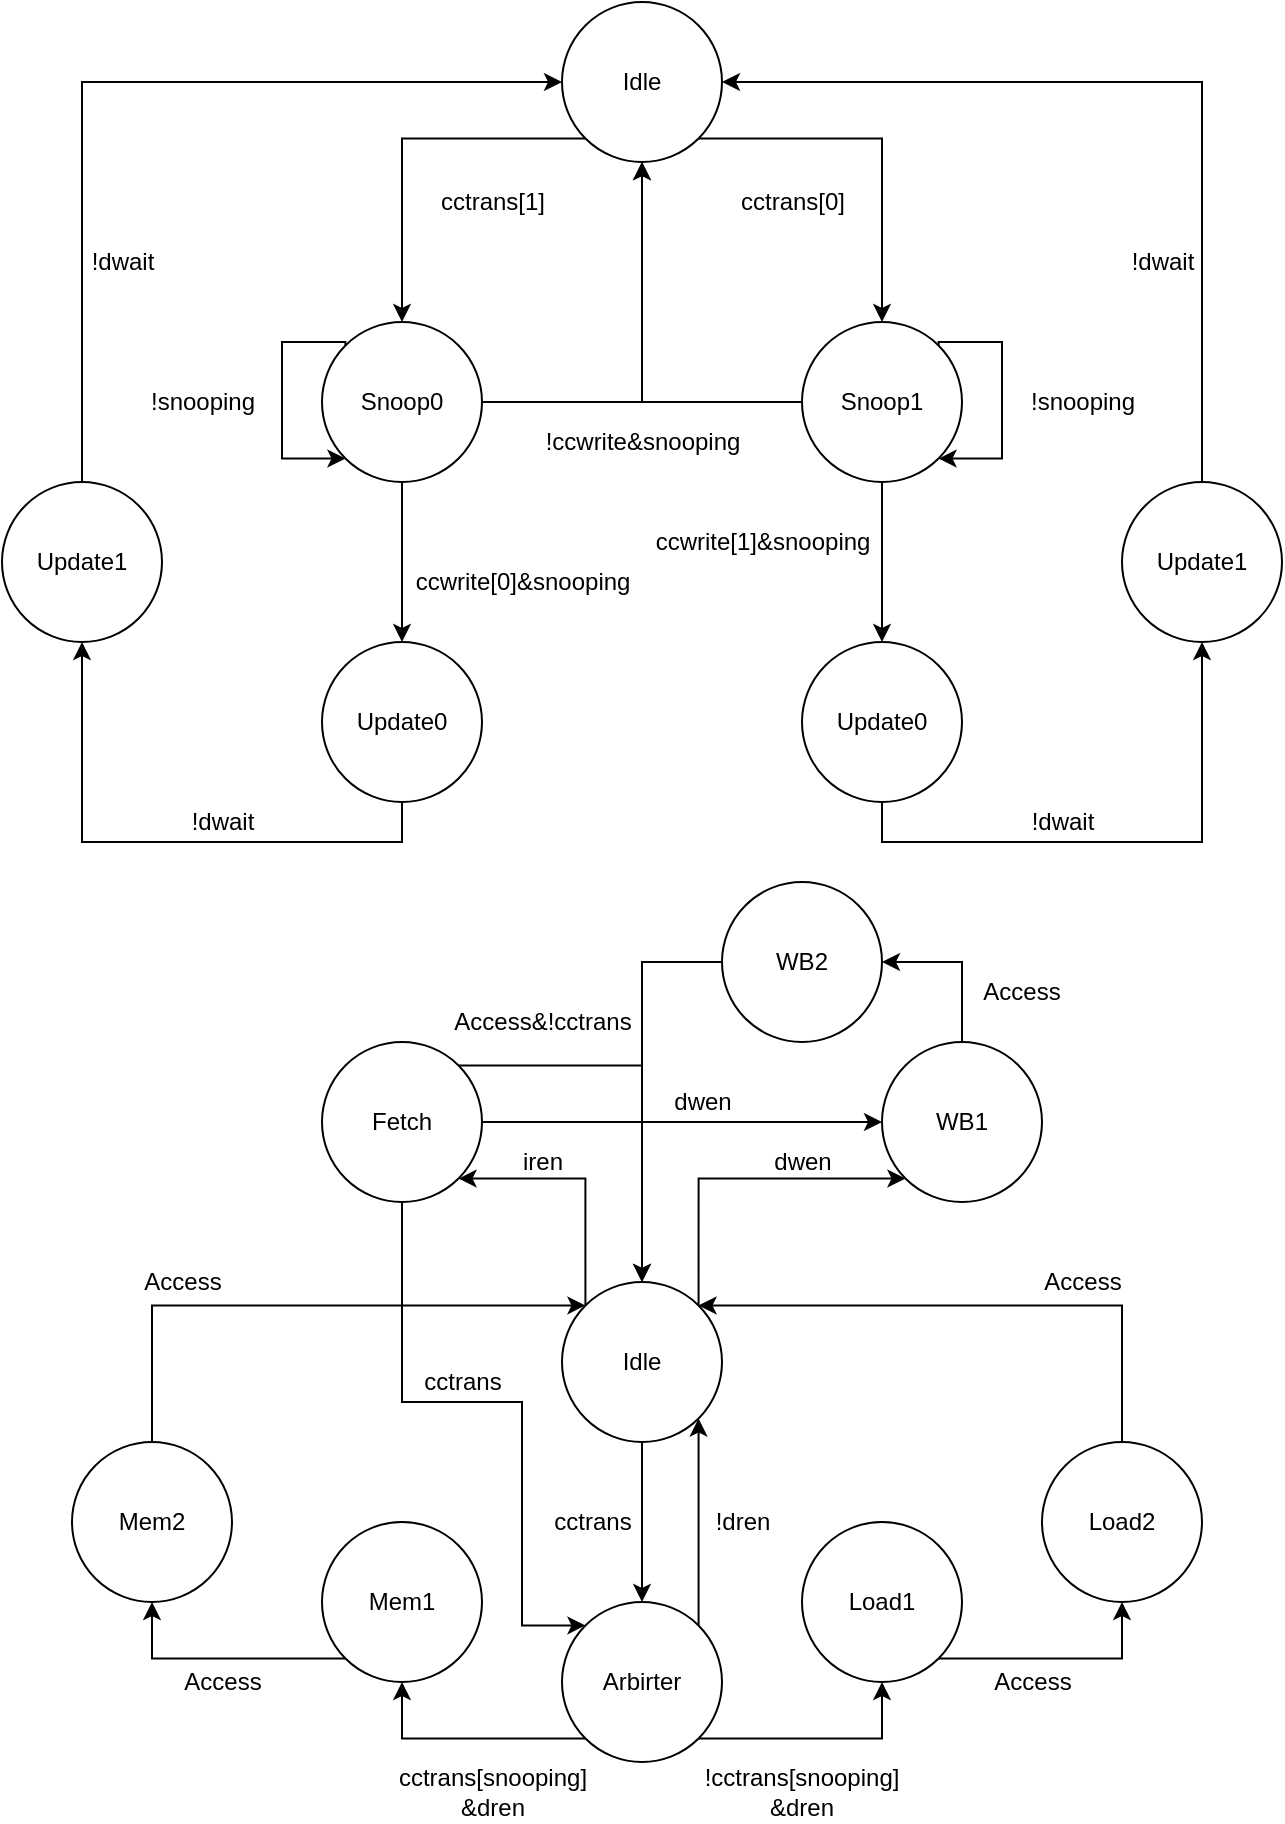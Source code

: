 <mxfile version="17.2.6" type="github" pages="3">
  <diagram id="8jjxDWWBWf0d7ai7I2Dl" name="Page-1">
    <mxGraphModel dx="1038" dy="634" grid="1" gridSize="10" guides="1" tooltips="1" connect="1" arrows="1" fold="1" page="1" pageScale="1" pageWidth="850" pageHeight="1100" math="0" shadow="0">
      <root>
        <mxCell id="0" />
        <mxCell id="1" parent="0" />
        <mxCell id="bhfGCaR0_jflt4qu3ea9-15" style="edgeStyle=orthogonalEdgeStyle;rounded=0;orthogonalLoop=1;jettySize=auto;html=1;exitX=0;exitY=1;exitDx=0;exitDy=0;" parent="1" source="bhfGCaR0_jflt4qu3ea9-3" target="bhfGCaR0_jflt4qu3ea9-4" edge="1">
          <mxGeometry relative="1" as="geometry" />
        </mxCell>
        <mxCell id="bhfGCaR0_jflt4qu3ea9-16" style="edgeStyle=orthogonalEdgeStyle;rounded=0;orthogonalLoop=1;jettySize=auto;html=1;exitX=1;exitY=1;exitDx=0;exitDy=0;entryX=0.5;entryY=0;entryDx=0;entryDy=0;" parent="1" source="bhfGCaR0_jflt4qu3ea9-3" target="bhfGCaR0_jflt4qu3ea9-5" edge="1">
          <mxGeometry relative="1" as="geometry" />
        </mxCell>
        <mxCell id="bhfGCaR0_jflt4qu3ea9-3" value="Idle" style="ellipse;whiteSpace=wrap;html=1;aspect=fixed;" parent="1" vertex="1">
          <mxGeometry x="360" y="120" width="80" height="80" as="geometry" />
        </mxCell>
        <mxCell id="bhfGCaR0_jflt4qu3ea9-8" style="edgeStyle=orthogonalEdgeStyle;rounded=0;orthogonalLoop=1;jettySize=auto;html=1;exitX=0.5;exitY=1;exitDx=0;exitDy=0;entryX=0.5;entryY=0;entryDx=0;entryDy=0;" parent="1" source="bhfGCaR0_jflt4qu3ea9-4" target="bhfGCaR0_jflt4qu3ea9-6" edge="1">
          <mxGeometry relative="1" as="geometry" />
        </mxCell>
        <mxCell id="bhfGCaR0_jflt4qu3ea9-17" style="edgeStyle=orthogonalEdgeStyle;rounded=0;orthogonalLoop=1;jettySize=auto;html=1;exitX=1;exitY=0.5;exitDx=0;exitDy=0;entryX=0.5;entryY=1;entryDx=0;entryDy=0;" parent="1" source="bhfGCaR0_jflt4qu3ea9-4" target="bhfGCaR0_jflt4qu3ea9-3" edge="1">
          <mxGeometry relative="1" as="geometry" />
        </mxCell>
        <mxCell id="bhfGCaR0_jflt4qu3ea9-4" value="Snoop0" style="ellipse;whiteSpace=wrap;html=1;aspect=fixed;" parent="1" vertex="1">
          <mxGeometry x="240" y="280" width="80" height="80" as="geometry" />
        </mxCell>
        <mxCell id="bhfGCaR0_jflt4qu3ea9-9" style="edgeStyle=orthogonalEdgeStyle;rounded=0;orthogonalLoop=1;jettySize=auto;html=1;exitX=0.5;exitY=1;exitDx=0;exitDy=0;entryX=0.5;entryY=0;entryDx=0;entryDy=0;" parent="1" source="bhfGCaR0_jflt4qu3ea9-5" target="bhfGCaR0_jflt4qu3ea9-7" edge="1">
          <mxGeometry relative="1" as="geometry" />
        </mxCell>
        <mxCell id="bhfGCaR0_jflt4qu3ea9-18" style="edgeStyle=orthogonalEdgeStyle;rounded=0;orthogonalLoop=1;jettySize=auto;html=1;exitX=0;exitY=0.5;exitDx=0;exitDy=0;entryX=0.5;entryY=1;entryDx=0;entryDy=0;" parent="1" source="bhfGCaR0_jflt4qu3ea9-5" target="bhfGCaR0_jflt4qu3ea9-3" edge="1">
          <mxGeometry relative="1" as="geometry" />
        </mxCell>
        <mxCell id="bhfGCaR0_jflt4qu3ea9-5" value="Snoop1" style="ellipse;whiteSpace=wrap;html=1;aspect=fixed;" parent="1" vertex="1">
          <mxGeometry x="480" y="280" width="80" height="80" as="geometry" />
        </mxCell>
        <mxCell id="bhfGCaR0_jflt4qu3ea9-12" style="edgeStyle=orthogonalEdgeStyle;rounded=0;orthogonalLoop=1;jettySize=auto;html=1;exitX=0.5;exitY=1;exitDx=0;exitDy=0;entryX=0.5;entryY=1;entryDx=0;entryDy=0;" parent="1" source="bhfGCaR0_jflt4qu3ea9-6" target="bhfGCaR0_jflt4qu3ea9-10" edge="1">
          <mxGeometry relative="1" as="geometry" />
        </mxCell>
        <mxCell id="bhfGCaR0_jflt4qu3ea9-6" value="Update0" style="ellipse;whiteSpace=wrap;html=1;aspect=fixed;" parent="1" vertex="1">
          <mxGeometry x="240" y="440" width="80" height="80" as="geometry" />
        </mxCell>
        <mxCell id="bhfGCaR0_jflt4qu3ea9-19" style="edgeStyle=orthogonalEdgeStyle;rounded=0;orthogonalLoop=1;jettySize=auto;html=1;exitX=0.5;exitY=1;exitDx=0;exitDy=0;entryX=0.5;entryY=1;entryDx=0;entryDy=0;" parent="1" source="bhfGCaR0_jflt4qu3ea9-7" target="bhfGCaR0_jflt4qu3ea9-11" edge="1">
          <mxGeometry relative="1" as="geometry" />
        </mxCell>
        <mxCell id="bhfGCaR0_jflt4qu3ea9-7" value="Update0" style="ellipse;whiteSpace=wrap;html=1;aspect=fixed;" parent="1" vertex="1">
          <mxGeometry x="480" y="440" width="80" height="80" as="geometry" />
        </mxCell>
        <mxCell id="bhfGCaR0_jflt4qu3ea9-13" style="edgeStyle=orthogonalEdgeStyle;rounded=0;orthogonalLoop=1;jettySize=auto;html=1;exitX=0.5;exitY=0;exitDx=0;exitDy=0;entryX=0;entryY=0.5;entryDx=0;entryDy=0;" parent="1" source="bhfGCaR0_jflt4qu3ea9-10" target="bhfGCaR0_jflt4qu3ea9-3" edge="1">
          <mxGeometry relative="1" as="geometry" />
        </mxCell>
        <mxCell id="bhfGCaR0_jflt4qu3ea9-10" value="Update1" style="ellipse;whiteSpace=wrap;html=1;aspect=fixed;" parent="1" vertex="1">
          <mxGeometry x="80" y="360" width="80" height="80" as="geometry" />
        </mxCell>
        <mxCell id="bhfGCaR0_jflt4qu3ea9-14" style="edgeStyle=orthogonalEdgeStyle;rounded=0;orthogonalLoop=1;jettySize=auto;html=1;exitX=0.5;exitY=0;exitDx=0;exitDy=0;entryX=1;entryY=0.5;entryDx=0;entryDy=0;" parent="1" source="bhfGCaR0_jflt4qu3ea9-11" target="bhfGCaR0_jflt4qu3ea9-3" edge="1">
          <mxGeometry relative="1" as="geometry" />
        </mxCell>
        <mxCell id="bhfGCaR0_jflt4qu3ea9-11" value="Update1" style="ellipse;whiteSpace=wrap;html=1;aspect=fixed;" parent="1" vertex="1">
          <mxGeometry x="640" y="360" width="80" height="80" as="geometry" />
        </mxCell>
        <mxCell id="bhfGCaR0_jflt4qu3ea9-20" value="!dwait" style="text;html=1;align=center;verticalAlign=middle;resizable=0;points=[];autosize=1;strokeColor=none;fillColor=none;" parent="1" vertex="1">
          <mxGeometry x="165" y="520" width="50" height="20" as="geometry" />
        </mxCell>
        <mxCell id="bhfGCaR0_jflt4qu3ea9-21" value="!dwait" style="text;html=1;align=center;verticalAlign=middle;resizable=0;points=[];autosize=1;strokeColor=none;fillColor=none;" parent="1" vertex="1">
          <mxGeometry x="115" y="240" width="50" height="20" as="geometry" />
        </mxCell>
        <mxCell id="bhfGCaR0_jflt4qu3ea9-22" value="!dwait" style="text;html=1;align=center;verticalAlign=middle;resizable=0;points=[];autosize=1;strokeColor=none;fillColor=none;" parent="1" vertex="1">
          <mxGeometry x="635" y="240" width="50" height="20" as="geometry" />
        </mxCell>
        <mxCell id="bhfGCaR0_jflt4qu3ea9-23" value="!dwait" style="text;html=1;align=center;verticalAlign=middle;resizable=0;points=[];autosize=1;strokeColor=none;fillColor=none;" parent="1" vertex="1">
          <mxGeometry x="585" y="520" width="50" height="20" as="geometry" />
        </mxCell>
        <mxCell id="bhfGCaR0_jflt4qu3ea9-24" value="cctrans[1]" style="text;html=1;align=center;verticalAlign=middle;resizable=0;points=[];autosize=1;strokeColor=none;fillColor=none;" parent="1" vertex="1">
          <mxGeometry x="290" y="210" width="70" height="20" as="geometry" />
        </mxCell>
        <mxCell id="bhfGCaR0_jflt4qu3ea9-25" value="cctrans[0]" style="text;html=1;align=center;verticalAlign=middle;resizable=0;points=[];autosize=1;strokeColor=none;fillColor=none;" parent="1" vertex="1">
          <mxGeometry x="440" y="210" width="70" height="20" as="geometry" />
        </mxCell>
        <mxCell id="bhfGCaR0_jflt4qu3ea9-26" value="!ccwrite&amp;amp;snooping" style="text;html=1;align=center;verticalAlign=middle;resizable=0;points=[];autosize=1;strokeColor=none;fillColor=none;" parent="1" vertex="1">
          <mxGeometry x="345" y="330" width="110" height="20" as="geometry" />
        </mxCell>
        <mxCell id="bhfGCaR0_jflt4qu3ea9-27" value="ccwrite[0]&amp;amp;snooping" style="text;html=1;align=center;verticalAlign=middle;resizable=0;points=[];autosize=1;strokeColor=none;fillColor=none;" parent="1" vertex="1">
          <mxGeometry x="280" y="400" width="120" height="20" as="geometry" />
        </mxCell>
        <mxCell id="bhfGCaR0_jflt4qu3ea9-28" value="ccwrite[1]&amp;amp;snooping" style="text;html=1;align=center;verticalAlign=middle;resizable=0;points=[];autosize=1;strokeColor=none;fillColor=none;" parent="1" vertex="1">
          <mxGeometry x="400" y="380" width="120" height="20" as="geometry" />
        </mxCell>
        <mxCell id="bhfGCaR0_jflt4qu3ea9-39" style="edgeStyle=orthogonalEdgeStyle;rounded=0;orthogonalLoop=1;jettySize=auto;html=1;exitX=0.5;exitY=0;exitDx=0;exitDy=0;entryX=0;entryY=0;entryDx=0;entryDy=0;" parent="1" source="bhfGCaR0_jflt4qu3ea9-33" target="bhfGCaR0_jflt4qu3ea9-29" edge="1">
          <mxGeometry relative="1" as="geometry" />
        </mxCell>
        <mxCell id="bhfGCaR0_jflt4qu3ea9-40" style="edgeStyle=orthogonalEdgeStyle;rounded=0;orthogonalLoop=1;jettySize=auto;html=1;exitX=0.5;exitY=0;exitDx=0;exitDy=0;entryX=1;entryY=0;entryDx=0;entryDy=0;" parent="1" source="bhfGCaR0_jflt4qu3ea9-34" target="bhfGCaR0_jflt4qu3ea9-29" edge="1">
          <mxGeometry relative="1" as="geometry" />
        </mxCell>
        <mxCell id="bhfGCaR0_jflt4qu3ea9-63" style="edgeStyle=orthogonalEdgeStyle;rounded=0;orthogonalLoop=1;jettySize=auto;html=1;exitX=0.5;exitY=1;exitDx=0;exitDy=0;" parent="1" source="bhfGCaR0_jflt4qu3ea9-29" target="bhfGCaR0_jflt4qu3ea9-30" edge="1">
          <mxGeometry relative="1" as="geometry" />
        </mxCell>
        <mxCell id="bhfGCaR0_jflt4qu3ea9-76" style="edgeStyle=orthogonalEdgeStyle;rounded=0;orthogonalLoop=1;jettySize=auto;html=1;exitX=0;exitY=0;exitDx=0;exitDy=0;entryX=1;entryY=1;entryDx=0;entryDy=0;" parent="1" source="bhfGCaR0_jflt4qu3ea9-29" target="bhfGCaR0_jflt4qu3ea9-75" edge="1">
          <mxGeometry relative="1" as="geometry">
            <Array as="points">
              <mxPoint x="372" y="708" />
            </Array>
          </mxGeometry>
        </mxCell>
        <mxCell id="bhfGCaR0_jflt4qu3ea9-79" style="edgeStyle=orthogonalEdgeStyle;rounded=0;orthogonalLoop=1;jettySize=auto;html=1;exitX=1;exitY=0;exitDx=0;exitDy=0;entryX=0;entryY=1;entryDx=0;entryDy=0;" parent="1" source="bhfGCaR0_jflt4qu3ea9-29" target="bhfGCaR0_jflt4qu3ea9-73" edge="1">
          <mxGeometry relative="1" as="geometry">
            <Array as="points">
              <mxPoint x="428" y="708" />
            </Array>
          </mxGeometry>
        </mxCell>
        <mxCell id="bhfGCaR0_jflt4qu3ea9-29" value="Idle" style="ellipse;whiteSpace=wrap;html=1;aspect=fixed;" parent="1" vertex="1">
          <mxGeometry x="360" y="760" width="80" height="80" as="geometry" />
        </mxCell>
        <mxCell id="bhfGCaR0_jflt4qu3ea9-65" style="edgeStyle=orthogonalEdgeStyle;rounded=0;orthogonalLoop=1;jettySize=auto;html=1;exitX=1;exitY=1;exitDx=0;exitDy=0;entryX=0.5;entryY=1;entryDx=0;entryDy=0;" parent="1" source="bhfGCaR0_jflt4qu3ea9-30" target="bhfGCaR0_jflt4qu3ea9-32" edge="1">
          <mxGeometry relative="1" as="geometry" />
        </mxCell>
        <mxCell id="bhfGCaR0_jflt4qu3ea9-66" style="edgeStyle=orthogonalEdgeStyle;rounded=0;orthogonalLoop=1;jettySize=auto;html=1;exitX=0;exitY=1;exitDx=0;exitDy=0;entryX=0.5;entryY=1;entryDx=0;entryDy=0;" parent="1" source="bhfGCaR0_jflt4qu3ea9-30" target="bhfGCaR0_jflt4qu3ea9-31" edge="1">
          <mxGeometry relative="1" as="geometry" />
        </mxCell>
        <mxCell id="d_Aq4fW5Y2HRi_Wb5Ggf-6" style="edgeStyle=orthogonalEdgeStyle;rounded=0;orthogonalLoop=1;jettySize=auto;html=1;exitX=1;exitY=0;exitDx=0;exitDy=0;entryX=1;entryY=1;entryDx=0;entryDy=0;" parent="1" source="bhfGCaR0_jflt4qu3ea9-30" target="bhfGCaR0_jflt4qu3ea9-29" edge="1">
          <mxGeometry relative="1" as="geometry" />
        </mxCell>
        <mxCell id="bhfGCaR0_jflt4qu3ea9-30" value="Arbirter" style="ellipse;whiteSpace=wrap;html=1;aspect=fixed;" parent="1" vertex="1">
          <mxGeometry x="360" y="920" width="80" height="80" as="geometry" />
        </mxCell>
        <mxCell id="bhfGCaR0_jflt4qu3ea9-49" style="edgeStyle=orthogonalEdgeStyle;rounded=0;orthogonalLoop=1;jettySize=auto;html=1;exitX=0;exitY=1;exitDx=0;exitDy=0;entryX=0.5;entryY=1;entryDx=0;entryDy=0;" parent="1" source="bhfGCaR0_jflt4qu3ea9-31" target="bhfGCaR0_jflt4qu3ea9-33" edge="1">
          <mxGeometry relative="1" as="geometry" />
        </mxCell>
        <mxCell id="bhfGCaR0_jflt4qu3ea9-31" value="Mem1" style="ellipse;whiteSpace=wrap;html=1;aspect=fixed;" parent="1" vertex="1">
          <mxGeometry x="240" y="880" width="80" height="80" as="geometry" />
        </mxCell>
        <mxCell id="bhfGCaR0_jflt4qu3ea9-50" style="edgeStyle=orthogonalEdgeStyle;rounded=0;orthogonalLoop=1;jettySize=auto;html=1;exitX=1;exitY=1;exitDx=0;exitDy=0;entryX=0.5;entryY=1;entryDx=0;entryDy=0;" parent="1" source="bhfGCaR0_jflt4qu3ea9-32" target="bhfGCaR0_jflt4qu3ea9-34" edge="1">
          <mxGeometry relative="1" as="geometry" />
        </mxCell>
        <mxCell id="bhfGCaR0_jflt4qu3ea9-32" value="Load1" style="ellipse;whiteSpace=wrap;html=1;aspect=fixed;" parent="1" vertex="1">
          <mxGeometry x="480" y="880" width="80" height="80" as="geometry" />
        </mxCell>
        <mxCell id="bhfGCaR0_jflt4qu3ea9-33" value="Mem2" style="ellipse;whiteSpace=wrap;html=1;aspect=fixed;" parent="1" vertex="1">
          <mxGeometry x="115" y="840" width="80" height="80" as="geometry" />
        </mxCell>
        <mxCell id="bhfGCaR0_jflt4qu3ea9-34" value="Load2" style="ellipse;whiteSpace=wrap;html=1;aspect=fixed;" parent="1" vertex="1">
          <mxGeometry x="600" y="840" width="80" height="80" as="geometry" />
        </mxCell>
        <mxCell id="bhfGCaR0_jflt4qu3ea9-80" style="edgeStyle=orthogonalEdgeStyle;rounded=0;orthogonalLoop=1;jettySize=auto;html=1;exitX=0.5;exitY=0;exitDx=0;exitDy=0;entryX=1;entryY=0.5;entryDx=0;entryDy=0;" parent="1" source="bhfGCaR0_jflt4qu3ea9-73" target="bhfGCaR0_jflt4qu3ea9-74" edge="1">
          <mxGeometry relative="1" as="geometry" />
        </mxCell>
        <mxCell id="bhfGCaR0_jflt4qu3ea9-73" value="WB1" style="ellipse;whiteSpace=wrap;html=1;aspect=fixed;" parent="1" vertex="1">
          <mxGeometry x="520" y="640" width="80" height="80" as="geometry" />
        </mxCell>
        <mxCell id="bhfGCaR0_jflt4qu3ea9-78" style="edgeStyle=orthogonalEdgeStyle;rounded=0;orthogonalLoop=1;jettySize=auto;html=1;exitX=0;exitY=0.5;exitDx=0;exitDy=0;entryX=0.5;entryY=0;entryDx=0;entryDy=0;" parent="1" source="bhfGCaR0_jflt4qu3ea9-74" target="bhfGCaR0_jflt4qu3ea9-29" edge="1">
          <mxGeometry relative="1" as="geometry" />
        </mxCell>
        <mxCell id="bhfGCaR0_jflt4qu3ea9-74" value="WB2" style="ellipse;whiteSpace=wrap;html=1;aspect=fixed;" parent="1" vertex="1">
          <mxGeometry x="440" y="560" width="80" height="80" as="geometry" />
        </mxCell>
        <mxCell id="bhfGCaR0_jflt4qu3ea9-77" style="edgeStyle=orthogonalEdgeStyle;rounded=0;orthogonalLoop=1;jettySize=auto;html=1;exitX=1;exitY=0;exitDx=0;exitDy=0;" parent="1" source="bhfGCaR0_jflt4qu3ea9-75" target="bhfGCaR0_jflt4qu3ea9-29" edge="1">
          <mxGeometry relative="1" as="geometry" />
        </mxCell>
        <mxCell id="bhfGCaR0_jflt4qu3ea9-81" style="edgeStyle=orthogonalEdgeStyle;rounded=0;orthogonalLoop=1;jettySize=auto;html=1;exitX=0.5;exitY=1;exitDx=0;exitDy=0;entryX=0;entryY=0;entryDx=0;entryDy=0;" parent="1" source="bhfGCaR0_jflt4qu3ea9-75" target="bhfGCaR0_jflt4qu3ea9-30" edge="1">
          <mxGeometry relative="1" as="geometry">
            <Array as="points">
              <mxPoint x="280" y="820" />
              <mxPoint x="340" y="820" />
              <mxPoint x="340" y="932" />
            </Array>
          </mxGeometry>
        </mxCell>
        <mxCell id="bhfGCaR0_jflt4qu3ea9-82" style="edgeStyle=orthogonalEdgeStyle;rounded=0;orthogonalLoop=1;jettySize=auto;html=1;exitX=1;exitY=0.5;exitDx=0;exitDy=0;entryX=0;entryY=0.5;entryDx=0;entryDy=0;" parent="1" source="bhfGCaR0_jflt4qu3ea9-75" target="bhfGCaR0_jflt4qu3ea9-73" edge="1">
          <mxGeometry relative="1" as="geometry" />
        </mxCell>
        <mxCell id="bhfGCaR0_jflt4qu3ea9-75" value="Fetch" style="ellipse;whiteSpace=wrap;html=1;aspect=fixed;" parent="1" vertex="1">
          <mxGeometry x="240" y="640" width="80" height="80" as="geometry" />
        </mxCell>
        <mxCell id="bhfGCaR0_jflt4qu3ea9-83" value="Access&amp;amp;!cctrans" style="text;html=1;align=center;verticalAlign=middle;resizable=0;points=[];autosize=1;strokeColor=none;fillColor=none;" parent="1" vertex="1">
          <mxGeometry x="300" y="620" width="100" height="20" as="geometry" />
        </mxCell>
        <mxCell id="bhfGCaR0_jflt4qu3ea9-84" value="dwen" style="text;html=1;align=center;verticalAlign=middle;resizable=0;points=[];autosize=1;strokeColor=none;fillColor=none;" parent="1" vertex="1">
          <mxGeometry x="410" y="660" width="40" height="20" as="geometry" />
        </mxCell>
        <mxCell id="bhfGCaR0_jflt4qu3ea9-85" value="dwen" style="text;html=1;align=center;verticalAlign=middle;resizable=0;points=[];autosize=1;strokeColor=none;fillColor=none;" parent="1" vertex="1">
          <mxGeometry x="460" y="690" width="40" height="20" as="geometry" />
        </mxCell>
        <mxCell id="bhfGCaR0_jflt4qu3ea9-86" value="iren" style="text;html=1;align=center;verticalAlign=middle;resizable=0;points=[];autosize=1;strokeColor=none;fillColor=none;" parent="1" vertex="1">
          <mxGeometry x="330" y="690" width="40" height="20" as="geometry" />
        </mxCell>
        <mxCell id="bhfGCaR0_jflt4qu3ea9-87" value="cctrans" style="text;html=1;align=center;verticalAlign=middle;resizable=0;points=[];autosize=1;strokeColor=none;fillColor=none;" parent="1" vertex="1">
          <mxGeometry x="350" y="870" width="50" height="20" as="geometry" />
        </mxCell>
        <mxCell id="bhfGCaR0_jflt4qu3ea9-88" value="!cctrans[snooping]&lt;br&gt;&amp;amp;dren" style="text;html=1;strokeColor=none;fillColor=none;align=center;verticalAlign=middle;whiteSpace=wrap;rounded=0;" parent="1" vertex="1">
          <mxGeometry x="450" y="1000" width="60" height="30" as="geometry" />
        </mxCell>
        <mxCell id="bhfGCaR0_jflt4qu3ea9-89" value="cctrans[snooping]&lt;br&gt;&amp;amp;dren" style="text;html=1;align=center;verticalAlign=middle;resizable=0;points=[];autosize=1;strokeColor=none;fillColor=none;" parent="1" vertex="1">
          <mxGeometry x="270" y="1000" width="110" height="30" as="geometry" />
        </mxCell>
        <mxCell id="bhfGCaR0_jflt4qu3ea9-90" value="Access" style="text;html=1;strokeColor=none;fillColor=none;align=center;verticalAlign=middle;whiteSpace=wrap;rounded=0;" parent="1" vertex="1">
          <mxGeometry x="560" y="600" width="60" height="30" as="geometry" />
        </mxCell>
        <mxCell id="bhfGCaR0_jflt4qu3ea9-91" value="Access" style="text;html=1;align=center;verticalAlign=middle;resizable=0;points=[];autosize=1;strokeColor=none;fillColor=none;" parent="1" vertex="1">
          <mxGeometry x="570" y="950" width="50" height="20" as="geometry" />
        </mxCell>
        <mxCell id="bhfGCaR0_jflt4qu3ea9-92" value="Access" style="text;html=1;align=center;verticalAlign=middle;resizable=0;points=[];autosize=1;strokeColor=none;fillColor=none;" parent="1" vertex="1">
          <mxGeometry x="165" y="950" width="50" height="20" as="geometry" />
        </mxCell>
        <mxCell id="bhfGCaR0_jflt4qu3ea9-94" value="Access" style="text;html=1;align=center;verticalAlign=middle;resizable=0;points=[];autosize=1;strokeColor=none;fillColor=none;" parent="1" vertex="1">
          <mxGeometry x="145" y="750" width="50" height="20" as="geometry" />
        </mxCell>
        <mxCell id="bhfGCaR0_jflt4qu3ea9-95" value="Access" style="text;html=1;align=center;verticalAlign=middle;resizable=0;points=[];autosize=1;strokeColor=none;fillColor=none;" parent="1" vertex="1">
          <mxGeometry x="595" y="750" width="50" height="20" as="geometry" />
        </mxCell>
        <mxCell id="bhfGCaR0_jflt4qu3ea9-96" value="cctrans" style="text;html=1;align=center;verticalAlign=middle;resizable=0;points=[];autosize=1;strokeColor=none;fillColor=none;" parent="1" vertex="1">
          <mxGeometry x="285" y="800" width="50" height="20" as="geometry" />
        </mxCell>
        <mxCell id="d_Aq4fW5Y2HRi_Wb5Ggf-1" style="edgeStyle=orthogonalEdgeStyle;rounded=0;orthogonalLoop=1;jettySize=auto;html=1;exitX=1;exitY=0;exitDx=0;exitDy=0;entryX=1;entryY=1;entryDx=0;entryDy=0;" parent="1" source="bhfGCaR0_jflt4qu3ea9-5" target="bhfGCaR0_jflt4qu3ea9-5" edge="1">
          <mxGeometry relative="1" as="geometry">
            <Array as="points">
              <mxPoint x="548" y="290" />
              <mxPoint x="580" y="290" />
              <mxPoint x="580" y="348" />
            </Array>
          </mxGeometry>
        </mxCell>
        <mxCell id="d_Aq4fW5Y2HRi_Wb5Ggf-2" style="edgeStyle=orthogonalEdgeStyle;rounded=0;orthogonalLoop=1;jettySize=auto;html=1;exitX=0;exitY=0;exitDx=0;exitDy=0;entryX=0;entryY=1;entryDx=0;entryDy=0;" parent="1" source="bhfGCaR0_jflt4qu3ea9-4" target="bhfGCaR0_jflt4qu3ea9-4" edge="1">
          <mxGeometry relative="1" as="geometry">
            <Array as="points">
              <mxPoint x="252" y="290" />
              <mxPoint x="220" y="290" />
              <mxPoint x="220" y="348" />
            </Array>
          </mxGeometry>
        </mxCell>
        <mxCell id="d_Aq4fW5Y2HRi_Wb5Ggf-3" value="!snooping" style="text;html=1;align=center;verticalAlign=middle;resizable=0;points=[];autosize=1;strokeColor=none;fillColor=none;" parent="1" vertex="1">
          <mxGeometry x="585" y="310" width="70" height="20" as="geometry" />
        </mxCell>
        <mxCell id="d_Aq4fW5Y2HRi_Wb5Ggf-4" value="!snooping" style="text;html=1;align=center;verticalAlign=middle;resizable=0;points=[];autosize=1;strokeColor=none;fillColor=none;" parent="1" vertex="1">
          <mxGeometry x="145" y="310" width="70" height="20" as="geometry" />
        </mxCell>
        <mxCell id="d_Aq4fW5Y2HRi_Wb5Ggf-7" value="!dren" style="text;html=1;align=center;verticalAlign=middle;resizable=0;points=[];autosize=1;strokeColor=none;fillColor=none;" parent="1" vertex="1">
          <mxGeometry x="430" y="870" width="40" height="20" as="geometry" />
        </mxCell>
      </root>
    </mxGraphModel>
  </diagram>
  <diagram id="YBfkGLA71IeMzbmSBImB" name="Page-2">
    <mxGraphModel dx="1038" dy="634" grid="1" gridSize="10" guides="1" tooltips="1" connect="1" arrows="1" fold="1" page="1" pageScale="1" pageWidth="850" pageHeight="1100" math="0" shadow="0">
      <root>
        <mxCell id="0" />
        <mxCell id="1" parent="0" />
        <mxCell id="f-pSxIqZVI-g1mayX96z-2" value="Datapath" style="rounded=0;whiteSpace=wrap;html=1;" vertex="1" parent="1">
          <mxGeometry x="280" y="80" width="200" height="80" as="geometry" />
        </mxCell>
        <mxCell id="f-pSxIqZVI-g1mayX96z-3" value="" style="rounded=0;whiteSpace=wrap;html=1;" vertex="1" parent="1">
          <mxGeometry x="280" y="240" width="200" height="90" as="geometry" />
        </mxCell>
      </root>
    </mxGraphModel>
  </diagram>
  <diagram id="VVGvmH9dq2mFGrGgsLtu" name="Page-3">
    <mxGraphModel dx="1038" dy="634" grid="1" gridSize="10" guides="1" tooltips="1" connect="1" arrows="1" fold="1" page="1" pageScale="1" pageWidth="850" pageHeight="1100" math="0" shadow="0">
      <root>
        <mxCell id="0" />
        <mxCell id="1" parent="0" />
        <mxCell id="EQ1-Gt4aDbxgNqSd7H8l-1" style="edgeStyle=orthogonalEdgeStyle;rounded=0;orthogonalLoop=1;jettySize=auto;html=1;exitX=0.5;exitY=0;exitDx=0;exitDy=0;entryX=0;entryY=0;entryDx=0;entryDy=0;" parent="1" source="EQ1-Gt4aDbxgNqSd7H8l-15" target="EQ1-Gt4aDbxgNqSd7H8l-6" edge="1">
          <mxGeometry relative="1" as="geometry" />
        </mxCell>
        <mxCell id="EQ1-Gt4aDbxgNqSd7H8l-2" style="edgeStyle=orthogonalEdgeStyle;rounded=0;orthogonalLoop=1;jettySize=auto;html=1;exitX=0.5;exitY=0;exitDx=0;exitDy=0;entryX=1;entryY=0;entryDx=0;entryDy=0;" parent="1" source="EQ1-Gt4aDbxgNqSd7H8l-16" target="EQ1-Gt4aDbxgNqSd7H8l-6" edge="1">
          <mxGeometry relative="1" as="geometry" />
        </mxCell>
        <mxCell id="EQ1-Gt4aDbxgNqSd7H8l-3" style="edgeStyle=orthogonalEdgeStyle;rounded=0;orthogonalLoop=1;jettySize=auto;html=1;exitX=0.5;exitY=1;exitDx=0;exitDy=0;" parent="1" source="EQ1-Gt4aDbxgNqSd7H8l-6" target="EQ1-Gt4aDbxgNqSd7H8l-10" edge="1">
          <mxGeometry relative="1" as="geometry" />
        </mxCell>
        <mxCell id="EQ1-Gt4aDbxgNqSd7H8l-4" style="edgeStyle=orthogonalEdgeStyle;rounded=0;orthogonalLoop=1;jettySize=auto;html=1;exitX=0;exitY=0;exitDx=0;exitDy=0;entryX=1;entryY=1;entryDx=0;entryDy=0;" parent="1" source="EQ1-Gt4aDbxgNqSd7H8l-6" target="EQ1-Gt4aDbxgNqSd7H8l-24" edge="1">
          <mxGeometry relative="1" as="geometry">
            <Array as="points">
              <mxPoint x="372" y="188" />
            </Array>
          </mxGeometry>
        </mxCell>
        <mxCell id="EQ1-Gt4aDbxgNqSd7H8l-5" style="edgeStyle=orthogonalEdgeStyle;rounded=0;orthogonalLoop=1;jettySize=auto;html=1;exitX=1;exitY=0;exitDx=0;exitDy=0;entryX=0;entryY=1;entryDx=0;entryDy=0;" parent="1" source="EQ1-Gt4aDbxgNqSd7H8l-6" target="EQ1-Gt4aDbxgNqSd7H8l-18" edge="1">
          <mxGeometry relative="1" as="geometry">
            <Array as="points">
              <mxPoint x="428" y="188" />
            </Array>
          </mxGeometry>
        </mxCell>
        <mxCell id="EQ1-Gt4aDbxgNqSd7H8l-6" value="Idle" style="ellipse;whiteSpace=wrap;html=1;aspect=fixed;" parent="1" vertex="1">
          <mxGeometry x="360" y="240" width="80" height="80" as="geometry" />
        </mxCell>
        <mxCell id="EQ1-Gt4aDbxgNqSd7H8l-9" style="edgeStyle=orthogonalEdgeStyle;rounded=0;orthogonalLoop=1;jettySize=auto;html=1;exitX=1;exitY=0;exitDx=0;exitDy=0;entryX=1;entryY=1;entryDx=0;entryDy=0;" parent="1" source="EQ1-Gt4aDbxgNqSd7H8l-10" target="EQ1-Gt4aDbxgNqSd7H8l-6" edge="1">
          <mxGeometry relative="1" as="geometry" />
        </mxCell>
        <mxCell id="EQ1-Gt4aDbxgNqSd7H8l-40" style="edgeStyle=orthogonalEdgeStyle;rounded=0;orthogonalLoop=1;jettySize=auto;html=1;exitX=0.5;exitY=1;exitDx=0;exitDy=0;entryX=0.5;entryY=0;entryDx=0;entryDy=0;" parent="1" source="EQ1-Gt4aDbxgNqSd7H8l-10" target="EQ1-Gt4aDbxgNqSd7H8l-39" edge="1">
          <mxGeometry relative="1" as="geometry" />
        </mxCell>
        <mxCell id="EQ1-Gt4aDbxgNqSd7H8l-10" value="Arbirter" style="ellipse;whiteSpace=wrap;html=1;aspect=fixed;" parent="1" vertex="1">
          <mxGeometry x="360" y="400" width="80" height="80" as="geometry" />
        </mxCell>
        <mxCell id="EQ1-Gt4aDbxgNqSd7H8l-11" style="edgeStyle=orthogonalEdgeStyle;rounded=0;orthogonalLoop=1;jettySize=auto;html=1;exitX=0;exitY=1;exitDx=0;exitDy=0;entryX=0.5;entryY=1;entryDx=0;entryDy=0;" parent="1" source="EQ1-Gt4aDbxgNqSd7H8l-12" target="EQ1-Gt4aDbxgNqSd7H8l-15" edge="1">
          <mxGeometry relative="1" as="geometry" />
        </mxCell>
        <mxCell id="EQ1-Gt4aDbxgNqSd7H8l-12" value="Mem1" style="ellipse;whiteSpace=wrap;html=1;aspect=fixed;" parent="1" vertex="1">
          <mxGeometry x="240" y="360" width="80" height="80" as="geometry" />
        </mxCell>
        <mxCell id="EQ1-Gt4aDbxgNqSd7H8l-13" style="edgeStyle=orthogonalEdgeStyle;rounded=0;orthogonalLoop=1;jettySize=auto;html=1;exitX=1;exitY=1;exitDx=0;exitDy=0;entryX=0.5;entryY=1;entryDx=0;entryDy=0;" parent="1" source="EQ1-Gt4aDbxgNqSd7H8l-14" target="EQ1-Gt4aDbxgNqSd7H8l-16" edge="1">
          <mxGeometry relative="1" as="geometry" />
        </mxCell>
        <mxCell id="EQ1-Gt4aDbxgNqSd7H8l-14" value="Load1" style="ellipse;whiteSpace=wrap;html=1;aspect=fixed;" parent="1" vertex="1">
          <mxGeometry x="480" y="360" width="80" height="80" as="geometry" />
        </mxCell>
        <mxCell id="EQ1-Gt4aDbxgNqSd7H8l-15" value="Mem2" style="ellipse;whiteSpace=wrap;html=1;aspect=fixed;" parent="1" vertex="1">
          <mxGeometry x="115" y="320" width="80" height="80" as="geometry" />
        </mxCell>
        <mxCell id="EQ1-Gt4aDbxgNqSd7H8l-16" value="Load2" style="ellipse;whiteSpace=wrap;html=1;aspect=fixed;" parent="1" vertex="1">
          <mxGeometry x="600" y="320" width="80" height="80" as="geometry" />
        </mxCell>
        <mxCell id="EQ1-Gt4aDbxgNqSd7H8l-17" style="edgeStyle=orthogonalEdgeStyle;rounded=0;orthogonalLoop=1;jettySize=auto;html=1;exitX=0.5;exitY=0;exitDx=0;exitDy=0;entryX=1;entryY=0.5;entryDx=0;entryDy=0;" parent="1" source="EQ1-Gt4aDbxgNqSd7H8l-18" target="EQ1-Gt4aDbxgNqSd7H8l-20" edge="1">
          <mxGeometry relative="1" as="geometry" />
        </mxCell>
        <mxCell id="EQ1-Gt4aDbxgNqSd7H8l-18" value="WB1" style="ellipse;whiteSpace=wrap;html=1;aspect=fixed;" parent="1" vertex="1">
          <mxGeometry x="520" y="120" width="80" height="80" as="geometry" />
        </mxCell>
        <mxCell id="EQ1-Gt4aDbxgNqSd7H8l-19" style="edgeStyle=orthogonalEdgeStyle;rounded=0;orthogonalLoop=1;jettySize=auto;html=1;exitX=0;exitY=0.5;exitDx=0;exitDy=0;entryX=0.5;entryY=0;entryDx=0;entryDy=0;" parent="1" source="EQ1-Gt4aDbxgNqSd7H8l-20" target="EQ1-Gt4aDbxgNqSd7H8l-6" edge="1">
          <mxGeometry relative="1" as="geometry" />
        </mxCell>
        <mxCell id="EQ1-Gt4aDbxgNqSd7H8l-20" value="WB2" style="ellipse;whiteSpace=wrap;html=1;aspect=fixed;" parent="1" vertex="1">
          <mxGeometry x="440" y="40" width="80" height="80" as="geometry" />
        </mxCell>
        <mxCell id="EQ1-Gt4aDbxgNqSd7H8l-21" style="edgeStyle=orthogonalEdgeStyle;rounded=0;orthogonalLoop=1;jettySize=auto;html=1;exitX=1;exitY=0;exitDx=0;exitDy=0;" parent="1" source="EQ1-Gt4aDbxgNqSd7H8l-24" target="EQ1-Gt4aDbxgNqSd7H8l-6" edge="1">
          <mxGeometry relative="1" as="geometry" />
        </mxCell>
        <mxCell id="EQ1-Gt4aDbxgNqSd7H8l-22" style="edgeStyle=orthogonalEdgeStyle;rounded=0;orthogonalLoop=1;jettySize=auto;html=1;exitX=0.5;exitY=1;exitDx=0;exitDy=0;entryX=0;entryY=0;entryDx=0;entryDy=0;" parent="1" source="EQ1-Gt4aDbxgNqSd7H8l-24" target="EQ1-Gt4aDbxgNqSd7H8l-10" edge="1">
          <mxGeometry relative="1" as="geometry">
            <Array as="points">
              <mxPoint x="280" y="300" />
              <mxPoint x="340" y="300" />
              <mxPoint x="340" y="412" />
            </Array>
          </mxGeometry>
        </mxCell>
        <mxCell id="EQ1-Gt4aDbxgNqSd7H8l-23" style="edgeStyle=orthogonalEdgeStyle;rounded=0;orthogonalLoop=1;jettySize=auto;html=1;exitX=1;exitY=0.5;exitDx=0;exitDy=0;entryX=0;entryY=0.5;entryDx=0;entryDy=0;" parent="1" source="EQ1-Gt4aDbxgNqSd7H8l-24" target="EQ1-Gt4aDbxgNqSd7H8l-18" edge="1">
          <mxGeometry relative="1" as="geometry" />
        </mxCell>
        <mxCell id="EQ1-Gt4aDbxgNqSd7H8l-24" value="Fetch" style="ellipse;whiteSpace=wrap;html=1;aspect=fixed;" parent="1" vertex="1">
          <mxGeometry x="240" y="120" width="80" height="80" as="geometry" />
        </mxCell>
        <mxCell id="EQ1-Gt4aDbxgNqSd7H8l-25" value="Access&amp;amp;!cctrans" style="text;html=1;align=center;verticalAlign=middle;resizable=0;points=[];autosize=1;strokeColor=none;fillColor=none;" parent="1" vertex="1">
          <mxGeometry x="300" y="100" width="100" height="20" as="geometry" />
        </mxCell>
        <mxCell id="EQ1-Gt4aDbxgNqSd7H8l-26" value="dwen" style="text;html=1;align=center;verticalAlign=middle;resizable=0;points=[];autosize=1;strokeColor=none;fillColor=none;" parent="1" vertex="1">
          <mxGeometry x="450" y="140" width="40" height="20" as="geometry" />
        </mxCell>
        <mxCell id="EQ1-Gt4aDbxgNqSd7H8l-27" value="dwen" style="text;html=1;align=center;verticalAlign=middle;resizable=0;points=[];autosize=1;strokeColor=none;fillColor=none;" parent="1" vertex="1">
          <mxGeometry x="460" y="170" width="40" height="20" as="geometry" />
        </mxCell>
        <mxCell id="EQ1-Gt4aDbxgNqSd7H8l-28" value="iren" style="text;html=1;align=center;verticalAlign=middle;resizable=0;points=[];autosize=1;strokeColor=none;fillColor=none;" parent="1" vertex="1">
          <mxGeometry x="330" y="170" width="40" height="20" as="geometry" />
        </mxCell>
        <mxCell id="EQ1-Gt4aDbxgNqSd7H8l-29" value="cctrans" style="text;html=1;align=center;verticalAlign=middle;resizable=0;points=[];autosize=1;strokeColor=none;fillColor=none;" parent="1" vertex="1">
          <mxGeometry x="350" y="380" width="50" height="20" as="geometry" />
        </mxCell>
        <mxCell id="EQ1-Gt4aDbxgNqSd7H8l-32" value="Access" style="text;html=1;strokeColor=none;fillColor=none;align=center;verticalAlign=middle;whiteSpace=wrap;rounded=0;" parent="1" vertex="1">
          <mxGeometry x="560" y="80" width="60" height="30" as="geometry" />
        </mxCell>
        <mxCell id="EQ1-Gt4aDbxgNqSd7H8l-33" value="Access" style="text;html=1;align=center;verticalAlign=middle;resizable=0;points=[];autosize=1;strokeColor=none;fillColor=none;" parent="1" vertex="1">
          <mxGeometry x="570" y="430" width="50" height="20" as="geometry" />
        </mxCell>
        <mxCell id="EQ1-Gt4aDbxgNqSd7H8l-34" value="Access" style="text;html=1;align=center;verticalAlign=middle;resizable=0;points=[];autosize=1;strokeColor=none;fillColor=none;" parent="1" vertex="1">
          <mxGeometry x="165" y="430" width="50" height="20" as="geometry" />
        </mxCell>
        <mxCell id="EQ1-Gt4aDbxgNqSd7H8l-35" value="Access" style="text;html=1;align=center;verticalAlign=middle;resizable=0;points=[];autosize=1;strokeColor=none;fillColor=none;" parent="1" vertex="1">
          <mxGeometry x="145" y="230" width="50" height="20" as="geometry" />
        </mxCell>
        <mxCell id="EQ1-Gt4aDbxgNqSd7H8l-36" value="Access" style="text;html=1;align=center;verticalAlign=middle;resizable=0;points=[];autosize=1;strokeColor=none;fillColor=none;" parent="1" vertex="1">
          <mxGeometry x="595" y="230" width="50" height="20" as="geometry" />
        </mxCell>
        <mxCell id="EQ1-Gt4aDbxgNqSd7H8l-37" value="cctrans" style="text;html=1;align=center;verticalAlign=middle;resizable=0;points=[];autosize=1;strokeColor=none;fillColor=none;" parent="1" vertex="1">
          <mxGeometry x="285" y="280" width="50" height="20" as="geometry" />
        </mxCell>
        <mxCell id="EQ1-Gt4aDbxgNqSd7H8l-38" value="!dren" style="text;html=1;align=center;verticalAlign=middle;resizable=0;points=[];autosize=1;strokeColor=none;fillColor=none;" parent="1" vertex="1">
          <mxGeometry x="430" y="350" width="40" height="20" as="geometry" />
        </mxCell>
        <mxCell id="EQ1-Gt4aDbxgNqSd7H8l-43" style="edgeStyle=orthogonalEdgeStyle;rounded=0;orthogonalLoop=1;jettySize=auto;html=1;exitX=0;exitY=0.5;exitDx=0;exitDy=0;entryX=0.5;entryY=1;entryDx=0;entryDy=0;" parent="1" source="EQ1-Gt4aDbxgNqSd7H8l-39" target="EQ1-Gt4aDbxgNqSd7H8l-12" edge="1">
          <mxGeometry relative="1" as="geometry" />
        </mxCell>
        <mxCell id="EQ1-Gt4aDbxgNqSd7H8l-44" style="edgeStyle=orthogonalEdgeStyle;rounded=0;orthogonalLoop=1;jettySize=auto;html=1;exitX=1;exitY=0.5;exitDx=0;exitDy=0;entryX=0.5;entryY=1;entryDx=0;entryDy=0;" parent="1" source="EQ1-Gt4aDbxgNqSd7H8l-39" target="EQ1-Gt4aDbxgNqSd7H8l-14" edge="1">
          <mxGeometry relative="1" as="geometry" />
        </mxCell>
        <mxCell id="EQ1-Gt4aDbxgNqSd7H8l-39" value="Snoop" style="ellipse;whiteSpace=wrap;html=1;aspect=fixed;" parent="1" vertex="1">
          <mxGeometry x="360" y="560" width="80" height="80" as="geometry" />
        </mxCell>
        <mxCell id="EQ1-Gt4aDbxgNqSd7H8l-41" value="dren" style="text;html=1;align=center;verticalAlign=middle;resizable=0;points=[];autosize=1;strokeColor=none;fillColor=none;" parent="1" vertex="1">
          <mxGeometry x="400" y="510" width="40" height="20" as="geometry" />
        </mxCell>
        <mxCell id="EQ1-Gt4aDbxgNqSd7H8l-47" value="Access" style="text;html=1;align=center;verticalAlign=middle;resizable=0;points=[];autosize=1;strokeColor=none;fillColor=none;" parent="1" vertex="1">
          <mxGeometry x="390" y="60" width="50" height="20" as="geometry" />
        </mxCell>
        <mxCell id="NuS7i6q7CgJ7EVLyFkei-1" value="cctrans[other]" style="text;html=1;align=center;verticalAlign=middle;resizable=0;points=[];autosize=1;strokeColor=none;fillColor=none;" vertex="1" parent="1">
          <mxGeometry x="260" y="610" width="90" height="20" as="geometry" />
        </mxCell>
        <mxCell id="NuS7i6q7CgJ7EVLyFkei-2" value="!cctrans[other]" style="text;html=1;align=center;verticalAlign=middle;resizable=0;points=[];autosize=1;strokeColor=none;fillColor=none;" vertex="1" parent="1">
          <mxGeometry x="450" y="610" width="90" height="20" as="geometry" />
        </mxCell>
      </root>
    </mxGraphModel>
  </diagram>
</mxfile>
